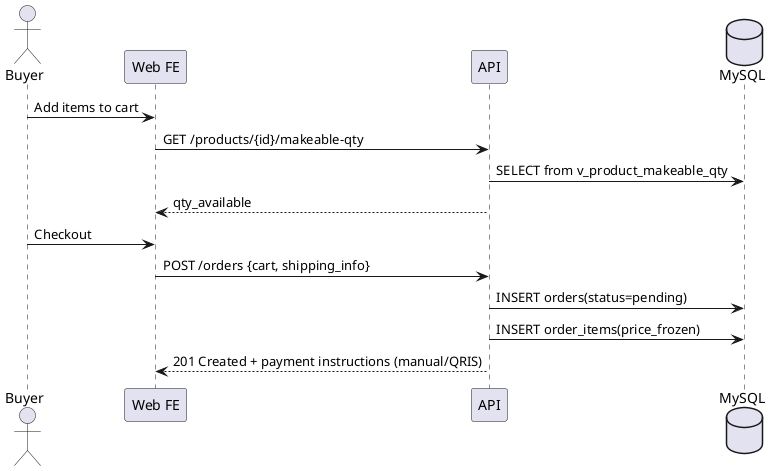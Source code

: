 @startuml
actor Buyer
participant "Web FE" as FE
participant "API" as API
database "MySQL" as DB

Buyer -> FE: Add items to cart
FE -> API: GET /products/{id}/makeable-qty
API -> DB: SELECT from v_product_makeable_qty
API --> FE: qty_available

Buyer -> FE: Checkout
FE -> API: POST /orders {cart, shipping_info}
API -> DB: INSERT orders(status=pending)
API -> DB: INSERT order_items(price_frozen)
API --> FE: 201 Created + payment instructions (manual/QRIS)
@enduml

